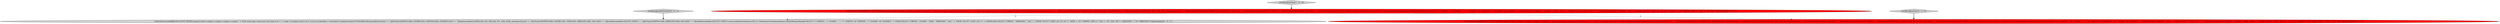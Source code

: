 digraph {
3 [style = filled, label = "CalciteAssert.model(JdbcTest.SCOTT_MODEL).query(\"select e.empno, e.ename, e.empno, e.ename \" + \"from scott.emp e inner join scott.emp m on \" + \"e.mgr = m.empno and e.sal > m.sal\").explainContains(\"PLAN=JdbcToEnumerableConverter\" + \" JdbcProject(EMPNO=($2(, ENAME=($3(, EMPNO0=($2(, ENAME0=($3()\" + \" JdbcJoin(condition=(AND(=($4, $0), >($5, $1))(, joinType=(inner()\" + \" JdbcProject(EMPNO=($0(, SAL=($5()\" + \" JdbcTableScan(table=((SCOTT, EMP(()\" + \" JdbcProject(EMPNO=($0(, ENAME=($1(, MGR=($3(, SAL=($5()\" + \" JdbcTableScan(table=((SCOTT, EMP(()\").runs().enable(CalciteAssert.DB == CalciteAssert.DatabaseInstance.HSQLDB).planHasSql(\"SELECT \"t0\".\"EMPNO\", \"t0\".\"ENAME\", \" + \"\"t0\".\"EMPNO\" AS \"EMPNO0\", \"t0\".\"ENAME\" AS \"ENAME0\"\" + \"FROM (SELECT \"EMPNO\", \"SAL\"\" + \"FROM \"SCOTT\".\"EMP\") AS \"t\"\" + \"INNER JOIN (SELECT \"EMPNO\", \"ENAME\", \"MGR\", \"SAL\"\" + \"FROM \"SCOTT\".\"EMP\") AS \"t0\" \" + \"ON \"t\".\"EMPNO\" = \"t0\".\"MGR\" AND \"t\".\"SAL\" < \"t0\".\"SAL\"\")@@@3@@@['0', '1', '0']", fillcolor = red, shape = ellipse image = "AAA1AAABBB2BBB"];
4 [style = filled, label = "CalciteAssert.model(JdbcTest.SCOTT_MODEL).query(\"select e.empno, e.ename, e.empno, e.ename \" + \"from scott.emp e inner join scott.emp m on \" + \"e.mgr = m.empno and (e.sal > m.sal or m.hiredate > e.hiredate)\").explainContains(\"PLAN=JdbcToEnumerableConverter\" + \" JdbcProject(EMPNO=($0(, ENAME=($1(, EMPNO0=($0(, ENAME0=($1()\" + \" JdbcJoin(condition=(AND(=($2, $5), OR(>($4, $7), >($6, $3)))(, joinType=(inner()\" + \" JdbcProject(EMPNO=($0(, ENAME=($1(, MGR=($3(, HIREDATE=($4(, SAL=($5()\" + \" JdbcTableScan(table=((SCOTT, EMP(()\" + \" JdbcProject(EMPNO=($0(, HIREDATE=($4(, SAL=($5()\" + \" JdbcTableScan(table=((SCOTT, EMP(()\").runs().enable(CalciteAssert.DB == CalciteAssert.DatabaseInstance.HSQLDB).planHasSql(\"SELECT \"t\".\"EMPNO\", \"t\".\"ENAME\", \" + \"\"t\".\"EMPNO\" AS \"EMPNO0\", \"t\".\"ENAME\" AS \"ENAME0\"\" + \"FROM (SELECT \"EMPNO\", \"ENAME\", \"MGR\", \"HIREDATE\", \"SAL\"\" + \"FROM \"SCOTT\".\"EMP\") AS \"t\"\" + \"INNER JOIN (SELECT \"EMPNO\", \"HIREDATE\", \"SAL\"\" + \"FROM \"SCOTT\".\"EMP\") AS \"t0\" ON \"t\".\"MGR\" = \"t0\".\"EMPNO\" AND (\"t\".\"SAL\" > \"t0\".\"SAL\" OR \"t\".\"HIREDATE\" < \"t0\".\"HIREDATE\")\")@@@3@@@['0', '0', '1']", fillcolor = lightgray, shape = ellipse image = "AAA0AAABBB3BBB"];
0 [style = filled, label = "CalciteAssert.model(JdbcTest.SCOTT_MODEL).query(\"select e.empno, e.ename, e.empno, e.ename \" + \"from scott.emp e inner join scott.emp m on \" + \"e.mgr = m.empno and e.sal > m.sal\").explainContains(\"PLAN=JdbcToEnumerableConverter\" + \" JdbcProject(EMPNO=($0(, ENAME=($1(, EMPNO0=($0(, ENAME0=($1()\" + \" JdbcJoin(condition=(AND(=($2, $4), >($3, $5))(, joinType=(inner()\" + \" JdbcProject(EMPNO=($0(, ENAME=($1(, MGR=($3(, SAL=($5()\" + \" JdbcTableScan(table=((SCOTT, EMP(()\" + \" JdbcProject(EMPNO=($0(, SAL=($5()\" + \" JdbcTableScan(table=((SCOTT, EMP(()\").runs().enable(CalciteAssert.DB == CalciteAssert.DatabaseInstance.HSQLDB).planHasSql(\"SELECT \"t\".\"EMPNO\", \"t\".\"ENAME\", \" + \"\"t\".\"EMPNO\" AS \"EMPNO0\", \"t\".\"ENAME\" AS \"ENAME0\"\" + \"FROM (SELECT \"EMPNO\", \"ENAME\", \"MGR\", \"SAL\"\" + \"FROM \"SCOTT\".\"EMP\") AS \"t\"\" + \"INNER JOIN (SELECT \"EMPNO\", \"SAL\"\" + \"FROM \"SCOTT\".\"EMP\") AS \"t0\" ON \"t\".\"MGR\" = \"t0\".\"EMPNO\" AND \"t\".\"SAL\" > \"t0\".\"SAL\"\")@@@3@@@['1', '0', '0']", fillcolor = red, shape = ellipse image = "AAA1AAABBB1BBB"];
2 [style = filled, label = "testMixedJoinPlan['0', '1', '0']", fillcolor = lightgray, shape = diamond image = "AAA0AAABBB2BBB"];
5 [style = filled, label = "testMixedJoinWithOrPlan['0', '0', '1']", fillcolor = lightgray, shape = diamond image = "AAA0AAABBB3BBB"];
1 [style = filled, label = "testMixedJoinPlan['1', '0', '0']", fillcolor = lightgray, shape = diamond image = "AAA0AAABBB1BBB"];
0->4 [style = dashed, label="0"];
0->3 [style = dashed, label="0"];
1->0 [style = bold, label=""];
5->4 [style = bold, label=""];
2->3 [style = bold, label=""];
}
